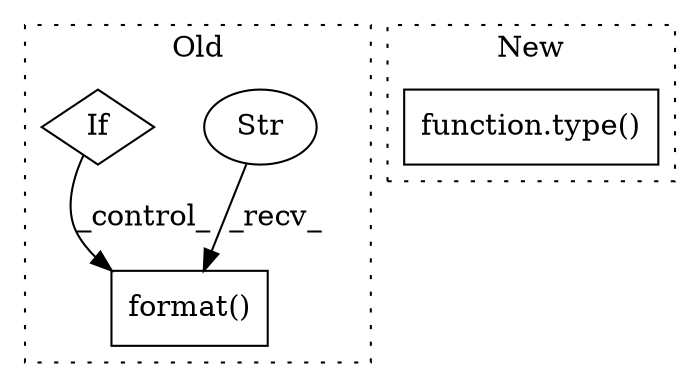 digraph G {
subgraph cluster0 {
1 [label="format()" a="75" s="4553,4703" l="143,1" shape="box"];
3 [label="Str" a="66" s="4553" l="48" shape="ellipse"];
4 [label="If" a="96" s="4345" l="3" shape="diamond"];
label = "Old";
style="dotted";
}
subgraph cluster1 {
2 [label="function.type()" a="75" s="5399,5409" l="5,1" shape="box"];
label = "New";
style="dotted";
}
3 -> 1 [label="_recv_"];
4 -> 1 [label="_control_"];
}